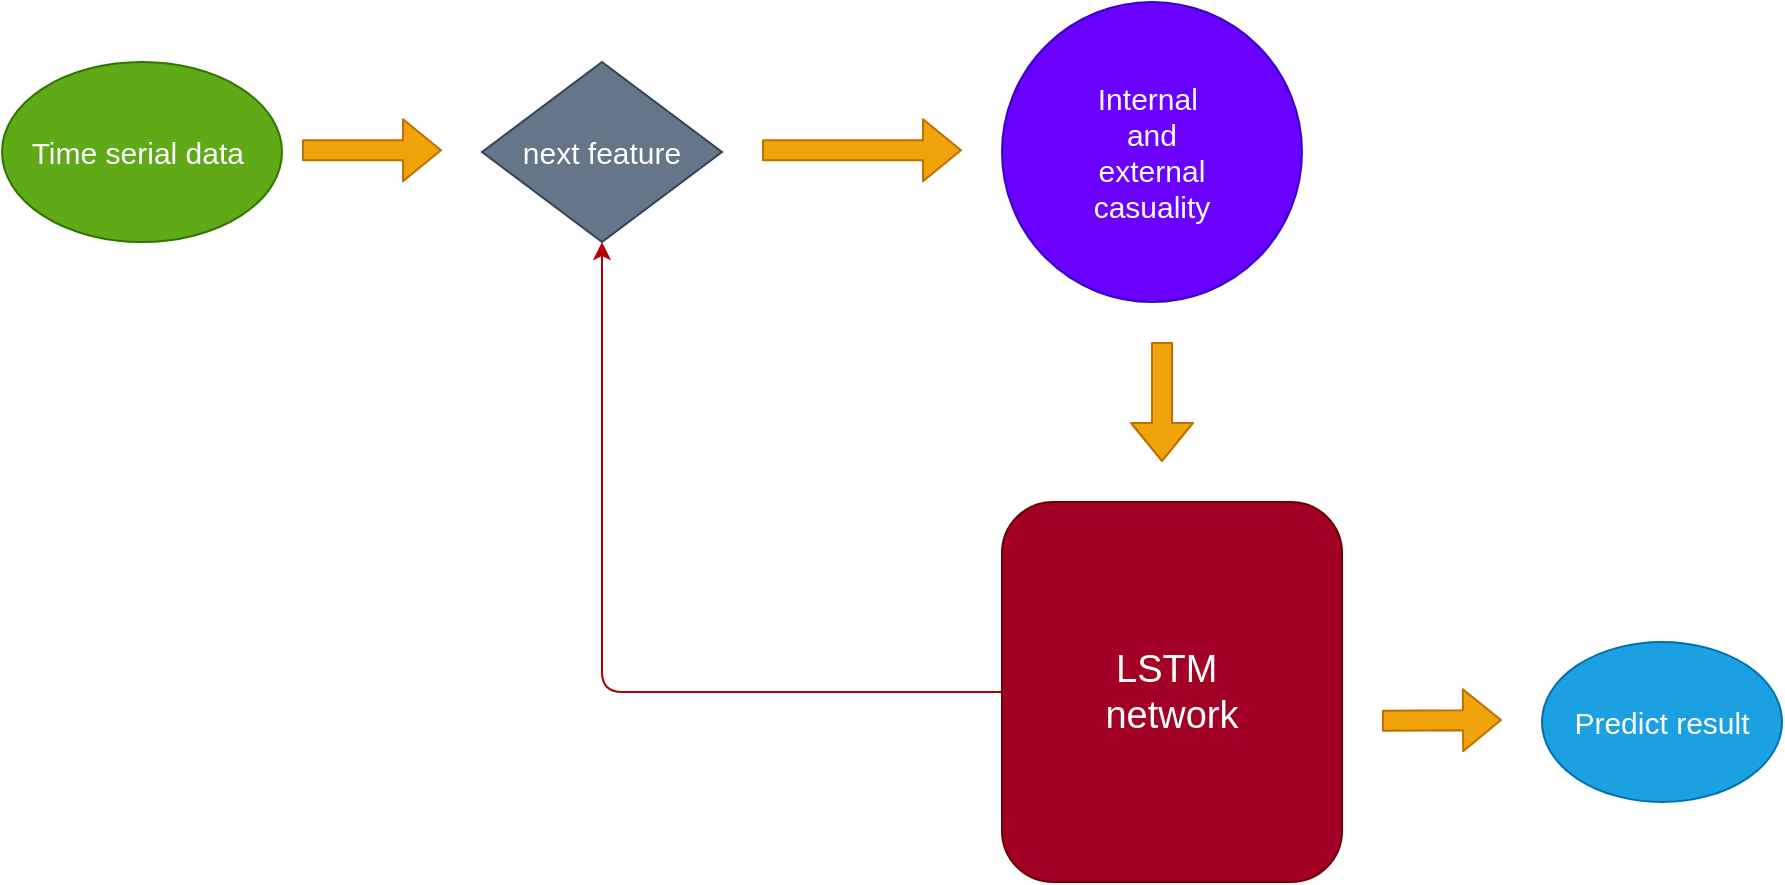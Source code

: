 <mxfile>
    <diagram id="ISVZzw6Meq4vZ32u5m-E" name="第 1 页">
        <mxGraphModel dx="960" dy="1028" grid="1" gridSize="10" guides="1" tooltips="1" connect="1" arrows="1" fold="1" page="1" pageScale="1" pageWidth="3300" pageHeight="4681" math="0" shadow="0">
            <root>
                <mxCell id="0"/>
                <mxCell id="1" parent="0"/>
                <mxCell id="11" style="edgeStyle=none;html=1;entryX=0.5;entryY=1;entryDx=0;entryDy=0;fontSize=15;fillColor=#e51400;strokeColor=#B20000;" edge="1" parent="1" source="3" target="10">
                    <mxGeometry relative="1" as="geometry">
                        <Array as="points">
                            <mxPoint x="370" y="625"/>
                        </Array>
                    </mxGeometry>
                </mxCell>
                <mxCell id="3" value="&lt;font style=&quot;font-size: 19px;&quot;&gt;LSTM&amp;nbsp;&lt;br&gt;network&lt;/font&gt;" style="rounded=1;whiteSpace=wrap;html=1;fillColor=#a20025;fontColor=#ffffff;strokeColor=#6F0000;" vertex="1" parent="1">
                    <mxGeometry x="570" y="530" width="170" height="190" as="geometry"/>
                </mxCell>
                <mxCell id="4" value="&lt;font style=&quot;font-size: 15px;&quot;&gt;Internal&amp;nbsp;&lt;br&gt;and&lt;br&gt;external&lt;br&gt;casuality&lt;/font&gt;" style="ellipse;whiteSpace=wrap;html=1;aspect=fixed;fillColor=#6a00ff;fontColor=#ffffff;strokeColor=#3700CC;" vertex="1" parent="1">
                    <mxGeometry x="570" y="280" width="150" height="150" as="geometry"/>
                </mxCell>
                <mxCell id="5" value="Predict result" style="ellipse;whiteSpace=wrap;html=1;fontSize=15;fillColor=#1ba1e2;fontColor=#ffffff;strokeColor=#006EAF;" vertex="1" parent="1">
                    <mxGeometry x="840" y="600" width="120" height="80" as="geometry"/>
                </mxCell>
                <mxCell id="6" value="Time serial data&amp;nbsp;" style="ellipse;whiteSpace=wrap;html=1;fontSize=15;fillColor=#60a917;fontColor=#ffffff;strokeColor=#2D7600;" vertex="1" parent="1">
                    <mxGeometry x="70" y="310" width="140" height="90" as="geometry"/>
                </mxCell>
                <mxCell id="7" value="" style="shape=flexArrow;endArrow=classic;html=1;fontSize=15;fillColor=#f0a30a;strokeColor=#BD7000;" edge="1" parent="1">
                    <mxGeometry width="50" height="50" relative="1" as="geometry">
                        <mxPoint x="450" y="354.17" as="sourcePoint"/>
                        <mxPoint x="550" y="354.17" as="targetPoint"/>
                    </mxGeometry>
                </mxCell>
                <mxCell id="8" value="" style="shape=flexArrow;endArrow=classic;html=1;fontSize=15;fillColor=#f0a30a;strokeColor=#BD7000;" edge="1" parent="1">
                    <mxGeometry width="50" height="50" relative="1" as="geometry">
                        <mxPoint x="650" y="450" as="sourcePoint"/>
                        <mxPoint x="650" y="510" as="targetPoint"/>
                    </mxGeometry>
                </mxCell>
                <mxCell id="9" value="" style="shape=flexArrow;endArrow=classic;html=1;fontSize=15;fillColor=#f0a30a;strokeColor=#BD7000;" edge="1" parent="1">
                    <mxGeometry width="50" height="50" relative="1" as="geometry">
                        <mxPoint x="760" y="639.34" as="sourcePoint"/>
                        <mxPoint x="820" y="639" as="targetPoint"/>
                    </mxGeometry>
                </mxCell>
                <mxCell id="10" value="next feature" style="rhombus;whiteSpace=wrap;html=1;fontSize=15;fillColor=#647687;fontColor=#ffffff;strokeColor=#314354;" vertex="1" parent="1">
                    <mxGeometry x="310" y="310" width="120" height="90" as="geometry"/>
                </mxCell>
                <mxCell id="12" value="" style="shape=flexArrow;endArrow=classic;html=1;fontSize=15;fillColor=#f0a30a;strokeColor=#BD7000;" edge="1" parent="1">
                    <mxGeometry width="50" height="50" relative="1" as="geometry">
                        <mxPoint x="220" y="354.17" as="sourcePoint"/>
                        <mxPoint x="290" y="354.17" as="targetPoint"/>
                    </mxGeometry>
                </mxCell>
            </root>
        </mxGraphModel>
    </diagram>
</mxfile>
